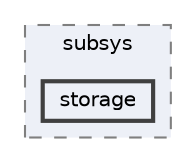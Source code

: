 digraph "build/zephyr/subsys/storage"
{
 // LATEX_PDF_SIZE
  bgcolor="transparent";
  edge [fontname=Helvetica,fontsize=10,labelfontname=Helvetica,labelfontsize=10];
  node [fontname=Helvetica,fontsize=10,shape=box,height=0.2,width=0.4];
  compound=true
  subgraph clusterdir_fee2df84931cf9d66e516b35c2f3fff7 {
    graph [ bgcolor="#edf0f7", pencolor="grey50", label="subsys", fontname=Helvetica,fontsize=10 style="filled,dashed", URL="dir_fee2df84931cf9d66e516b35c2f3fff7.html",tooltip=""]
  dir_52fe624d07afbb56db03f73e783da3a5 [label="storage", fillcolor="#edf0f7", color="grey25", style="filled,bold", URL="dir_52fe624d07afbb56db03f73e783da3a5.html",tooltip=""];
  }
}

